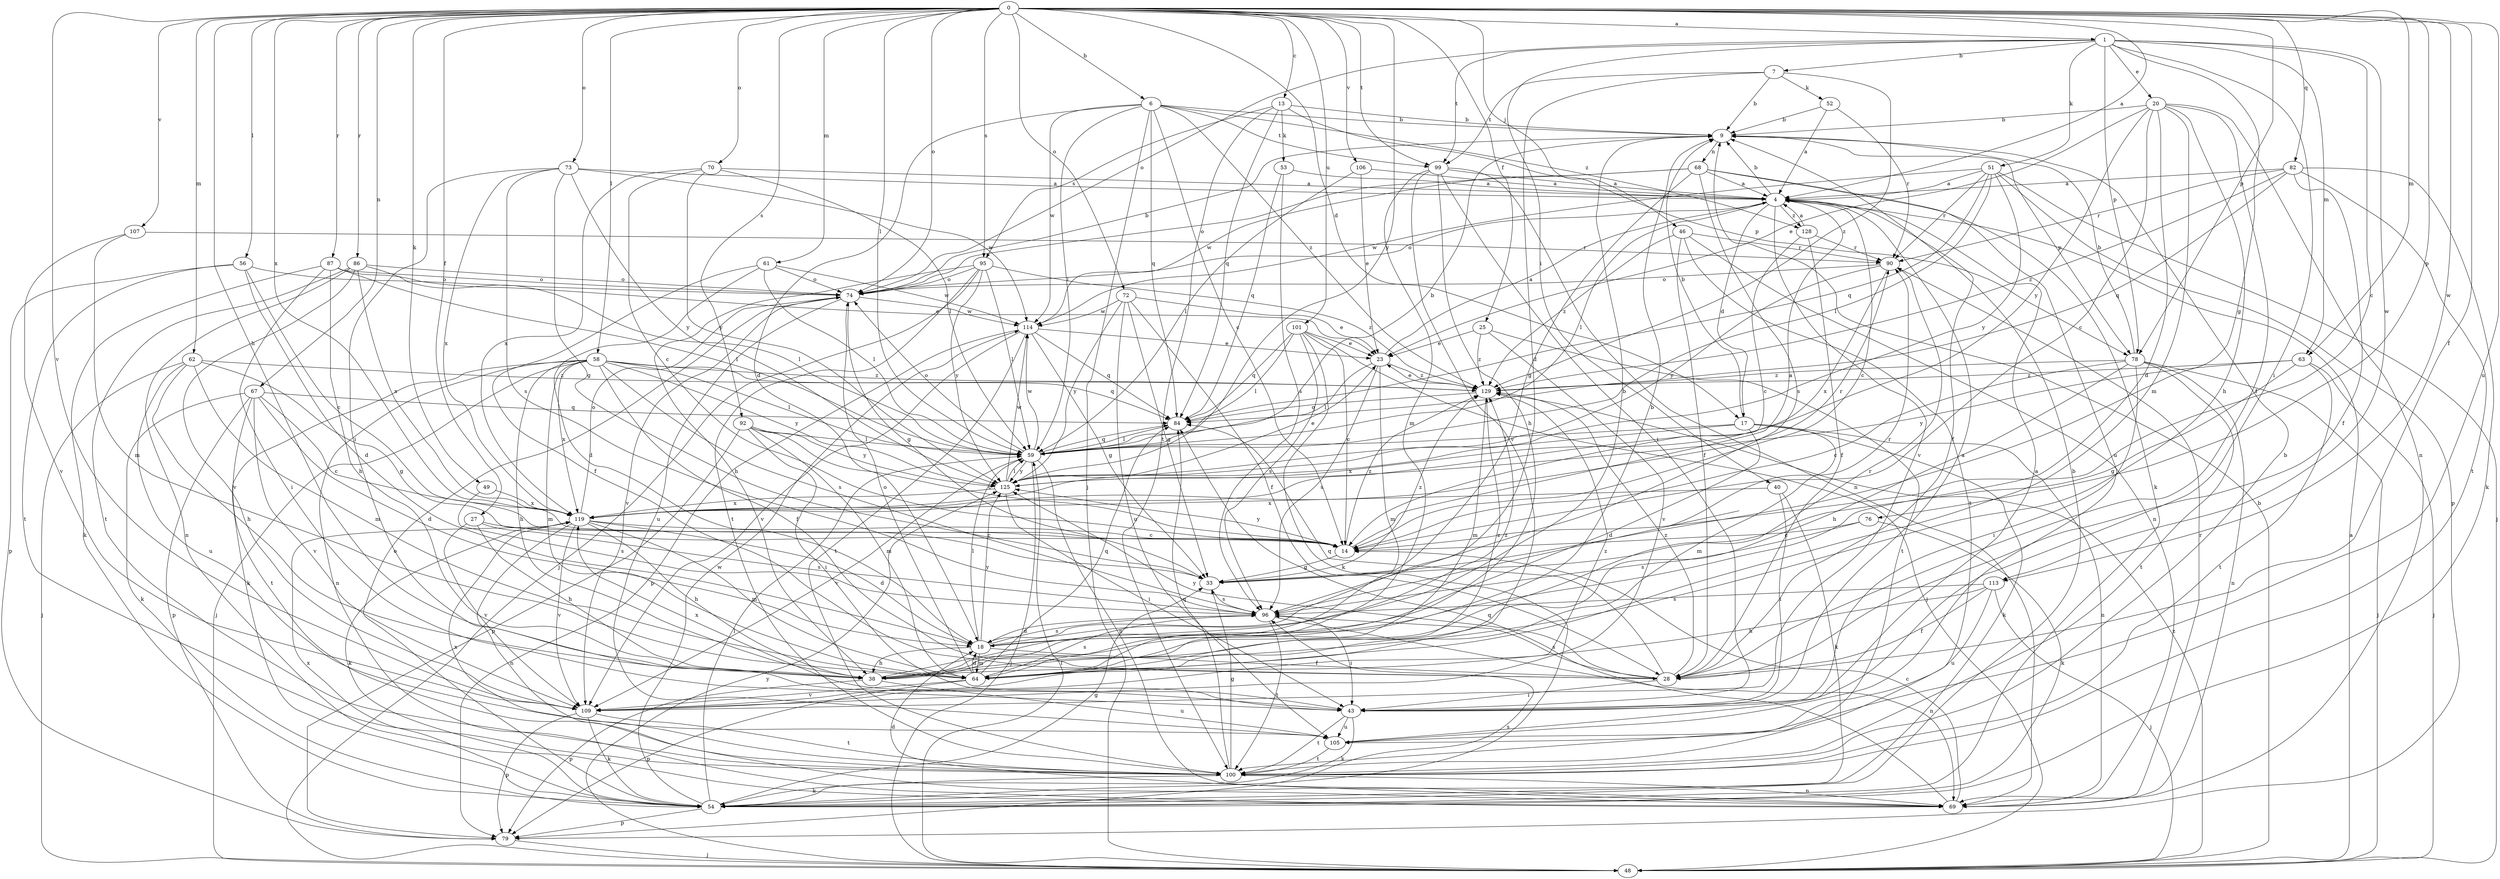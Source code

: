 strict digraph  {
0;
1;
4;
6;
7;
9;
13;
14;
17;
18;
20;
23;
25;
27;
28;
33;
38;
40;
43;
46;
48;
49;
51;
52;
53;
54;
56;
58;
59;
61;
62;
63;
64;
67;
68;
69;
70;
72;
73;
74;
76;
78;
79;
82;
84;
86;
87;
90;
92;
95;
96;
99;
100;
101;
105;
106;
107;
109;
113;
114;
119;
125;
128;
129;
0 -> 1  [label=a];
0 -> 4  [label=a];
0 -> 6  [label=b];
0 -> 13  [label=c];
0 -> 17  [label=d];
0 -> 25  [label=f];
0 -> 27  [label=f];
0 -> 28  [label=f];
0 -> 38  [label=h];
0 -> 46  [label=j];
0 -> 49  [label=k];
0 -> 56  [label=l];
0 -> 58  [label=l];
0 -> 59  [label=l];
0 -> 61  [label=m];
0 -> 62  [label=m];
0 -> 63  [label=m];
0 -> 67  [label=n];
0 -> 70  [label=o];
0 -> 72  [label=o];
0 -> 73  [label=o];
0 -> 74  [label=o];
0 -> 76  [label=p];
0 -> 78  [label=p];
0 -> 82  [label=q];
0 -> 86  [label=r];
0 -> 87  [label=r];
0 -> 92  [label=s];
0 -> 95  [label=s];
0 -> 99  [label=t];
0 -> 101  [label=u];
0 -> 105  [label=u];
0 -> 106  [label=v];
0 -> 107  [label=v];
0 -> 109  [label=v];
0 -> 113  [label=w];
0 -> 119  [label=x];
0 -> 125  [label=y];
1 -> 7  [label=b];
1 -> 14  [label=c];
1 -> 20  [label=e];
1 -> 33  [label=g];
1 -> 40  [label=i];
1 -> 43  [label=i];
1 -> 51  [label=k];
1 -> 63  [label=m];
1 -> 74  [label=o];
1 -> 78  [label=p];
1 -> 99  [label=t];
1 -> 113  [label=w];
4 -> 9  [label=b];
4 -> 14  [label=c];
4 -> 17  [label=d];
4 -> 28  [label=f];
4 -> 59  [label=l];
4 -> 74  [label=o];
4 -> 109  [label=v];
4 -> 128  [label=z];
6 -> 9  [label=b];
6 -> 14  [label=c];
6 -> 18  [label=d];
6 -> 48  [label=j];
6 -> 59  [label=l];
6 -> 84  [label=q];
6 -> 99  [label=t];
6 -> 114  [label=w];
6 -> 128  [label=z];
6 -> 129  [label=z];
7 -> 9  [label=b];
7 -> 18  [label=d];
7 -> 52  [label=k];
7 -> 99  [label=t];
7 -> 129  [label=z];
9 -> 68  [label=n];
9 -> 78  [label=p];
13 -> 9  [label=b];
13 -> 53  [label=k];
13 -> 78  [label=p];
13 -> 84  [label=q];
13 -> 95  [label=s];
13 -> 100  [label=t];
14 -> 4  [label=a];
14 -> 33  [label=g];
14 -> 125  [label=y];
14 -> 129  [label=z];
17 -> 9  [label=b];
17 -> 18  [label=d];
17 -> 54  [label=k];
17 -> 59  [label=l];
17 -> 64  [label=m];
17 -> 69  [label=n];
17 -> 119  [label=x];
18 -> 9  [label=b];
18 -> 28  [label=f];
18 -> 38  [label=h];
18 -> 59  [label=l];
18 -> 64  [label=m];
18 -> 96  [label=s];
18 -> 125  [label=y];
20 -> 9  [label=b];
20 -> 14  [label=c];
20 -> 18  [label=d];
20 -> 23  [label=e];
20 -> 28  [label=f];
20 -> 38  [label=h];
20 -> 64  [label=m];
20 -> 69  [label=n];
20 -> 125  [label=y];
23 -> 4  [label=a];
23 -> 59  [label=l];
23 -> 64  [label=m];
23 -> 96  [label=s];
23 -> 129  [label=z];
25 -> 23  [label=e];
25 -> 100  [label=t];
25 -> 109  [label=v];
25 -> 129  [label=z];
27 -> 14  [label=c];
27 -> 38  [label=h];
27 -> 96  [label=s];
27 -> 109  [label=v];
28 -> 43  [label=i];
28 -> 84  [label=q];
28 -> 96  [label=s];
28 -> 125  [label=y];
28 -> 129  [label=z];
33 -> 96  [label=s];
33 -> 129  [label=z];
38 -> 9  [label=b];
38 -> 79  [label=p];
38 -> 90  [label=r];
38 -> 105  [label=u];
38 -> 129  [label=z];
40 -> 43  [label=i];
40 -> 54  [label=k];
40 -> 119  [label=x];
43 -> 4  [label=a];
43 -> 54  [label=k];
43 -> 100  [label=t];
43 -> 105  [label=u];
43 -> 119  [label=x];
46 -> 28  [label=f];
46 -> 69  [label=n];
46 -> 90  [label=r];
46 -> 100  [label=t];
46 -> 129  [label=z];
48 -> 4  [label=a];
48 -> 9  [label=b];
48 -> 59  [label=l];
48 -> 125  [label=y];
48 -> 129  [label=z];
49 -> 96  [label=s];
49 -> 119  [label=x];
51 -> 4  [label=a];
51 -> 48  [label=j];
51 -> 59  [label=l];
51 -> 79  [label=p];
51 -> 84  [label=q];
51 -> 90  [label=r];
51 -> 114  [label=w];
51 -> 125  [label=y];
52 -> 4  [label=a];
52 -> 9  [label=b];
52 -> 90  [label=r];
53 -> 4  [label=a];
53 -> 84  [label=q];
53 -> 96  [label=s];
54 -> 9  [label=b];
54 -> 33  [label=g];
54 -> 59  [label=l];
54 -> 74  [label=o];
54 -> 79  [label=p];
54 -> 114  [label=w];
54 -> 119  [label=x];
56 -> 14  [label=c];
56 -> 18  [label=d];
56 -> 74  [label=o];
56 -> 79  [label=p];
56 -> 100  [label=t];
58 -> 28  [label=f];
58 -> 38  [label=h];
58 -> 48  [label=j];
58 -> 54  [label=k];
58 -> 59  [label=l];
58 -> 64  [label=m];
58 -> 69  [label=n];
58 -> 84  [label=q];
58 -> 96  [label=s];
58 -> 119  [label=x];
58 -> 125  [label=y];
58 -> 129  [label=z];
59 -> 9  [label=b];
59 -> 48  [label=j];
59 -> 69  [label=n];
59 -> 74  [label=o];
59 -> 84  [label=q];
59 -> 109  [label=v];
59 -> 114  [label=w];
59 -> 125  [label=y];
61 -> 18  [label=d];
61 -> 28  [label=f];
61 -> 59  [label=l];
61 -> 74  [label=o];
61 -> 114  [label=w];
62 -> 33  [label=g];
62 -> 38  [label=h];
62 -> 48  [label=j];
62 -> 64  [label=m];
62 -> 105  [label=u];
62 -> 129  [label=z];
63 -> 33  [label=g];
63 -> 48  [label=j];
63 -> 100  [label=t];
63 -> 125  [label=y];
63 -> 129  [label=z];
64 -> 18  [label=d];
64 -> 74  [label=o];
64 -> 79  [label=p];
64 -> 84  [label=q];
64 -> 96  [label=s];
64 -> 109  [label=v];
64 -> 129  [label=z];
67 -> 14  [label=c];
67 -> 18  [label=d];
67 -> 54  [label=k];
67 -> 79  [label=p];
67 -> 84  [label=q];
67 -> 100  [label=t];
67 -> 109  [label=v];
68 -> 4  [label=a];
68 -> 33  [label=g];
68 -> 54  [label=k];
68 -> 74  [label=o];
68 -> 96  [label=s];
68 -> 105  [label=u];
68 -> 114  [label=w];
69 -> 14  [label=c];
69 -> 18  [label=d];
69 -> 84  [label=q];
69 -> 90  [label=r];
70 -> 4  [label=a];
70 -> 14  [label=c];
70 -> 59  [label=l];
70 -> 119  [label=x];
70 -> 125  [label=y];
72 -> 23  [label=e];
72 -> 28  [label=f];
72 -> 33  [label=g];
72 -> 105  [label=u];
72 -> 114  [label=w];
72 -> 125  [label=y];
73 -> 4  [label=a];
73 -> 33  [label=g];
73 -> 43  [label=i];
73 -> 96  [label=s];
73 -> 114  [label=w];
73 -> 119  [label=x];
73 -> 125  [label=y];
74 -> 9  [label=b];
74 -> 33  [label=g];
74 -> 105  [label=u];
74 -> 109  [label=v];
74 -> 114  [label=w];
76 -> 14  [label=c];
76 -> 54  [label=k];
76 -> 96  [label=s];
78 -> 9  [label=b];
78 -> 14  [label=c];
78 -> 38  [label=h];
78 -> 43  [label=i];
78 -> 48  [label=j];
78 -> 69  [label=n];
78 -> 100  [label=t];
78 -> 129  [label=z];
79 -> 48  [label=j];
79 -> 96  [label=s];
82 -> 4  [label=a];
82 -> 28  [label=f];
82 -> 54  [label=k];
82 -> 84  [label=q];
82 -> 90  [label=r];
82 -> 100  [label=t];
82 -> 129  [label=z];
84 -> 59  [label=l];
86 -> 59  [label=l];
86 -> 69  [label=n];
86 -> 74  [label=o];
86 -> 100  [label=t];
86 -> 109  [label=v];
86 -> 119  [label=x];
87 -> 23  [label=e];
87 -> 38  [label=h];
87 -> 43  [label=i];
87 -> 54  [label=k];
87 -> 59  [label=l];
87 -> 74  [label=o];
90 -> 74  [label=o];
90 -> 119  [label=x];
90 -> 125  [label=y];
92 -> 14  [label=c];
92 -> 43  [label=i];
92 -> 59  [label=l];
92 -> 64  [label=m];
92 -> 79  [label=p];
92 -> 125  [label=y];
95 -> 38  [label=h];
95 -> 48  [label=j];
95 -> 59  [label=l];
95 -> 74  [label=o];
95 -> 100  [label=t];
95 -> 125  [label=y];
95 -> 129  [label=z];
96 -> 18  [label=d];
96 -> 43  [label=i];
96 -> 69  [label=n];
96 -> 90  [label=r];
96 -> 100  [label=t];
99 -> 4  [label=a];
99 -> 38  [label=h];
99 -> 43  [label=i];
99 -> 64  [label=m];
99 -> 69  [label=n];
99 -> 109  [label=v];
100 -> 9  [label=b];
100 -> 33  [label=g];
100 -> 54  [label=k];
100 -> 69  [label=n];
100 -> 84  [label=q];
100 -> 119  [label=x];
101 -> 14  [label=c];
101 -> 23  [label=e];
101 -> 48  [label=j];
101 -> 54  [label=k];
101 -> 59  [label=l];
101 -> 84  [label=q];
101 -> 96  [label=s];
105 -> 4  [label=a];
105 -> 100  [label=t];
106 -> 4  [label=a];
106 -> 23  [label=e];
106 -> 59  [label=l];
107 -> 64  [label=m];
107 -> 90  [label=r];
107 -> 109  [label=v];
109 -> 54  [label=k];
109 -> 79  [label=p];
109 -> 100  [label=t];
109 -> 129  [label=z];
113 -> 28  [label=f];
113 -> 38  [label=h];
113 -> 48  [label=j];
113 -> 96  [label=s];
113 -> 105  [label=u];
114 -> 23  [label=e];
114 -> 33  [label=g];
114 -> 79  [label=p];
114 -> 84  [label=q];
114 -> 100  [label=t];
114 -> 109  [label=v];
119 -> 14  [label=c];
119 -> 18  [label=d];
119 -> 38  [label=h];
119 -> 54  [label=k];
119 -> 64  [label=m];
119 -> 69  [label=n];
119 -> 74  [label=o];
119 -> 90  [label=r];
119 -> 109  [label=v];
125 -> 23  [label=e];
125 -> 43  [label=i];
125 -> 59  [label=l];
125 -> 114  [label=w];
125 -> 119  [label=x];
128 -> 4  [label=a];
128 -> 14  [label=c];
128 -> 28  [label=f];
128 -> 90  [label=r];
129 -> 23  [label=e];
129 -> 64  [label=m];
129 -> 84  [label=q];
}
